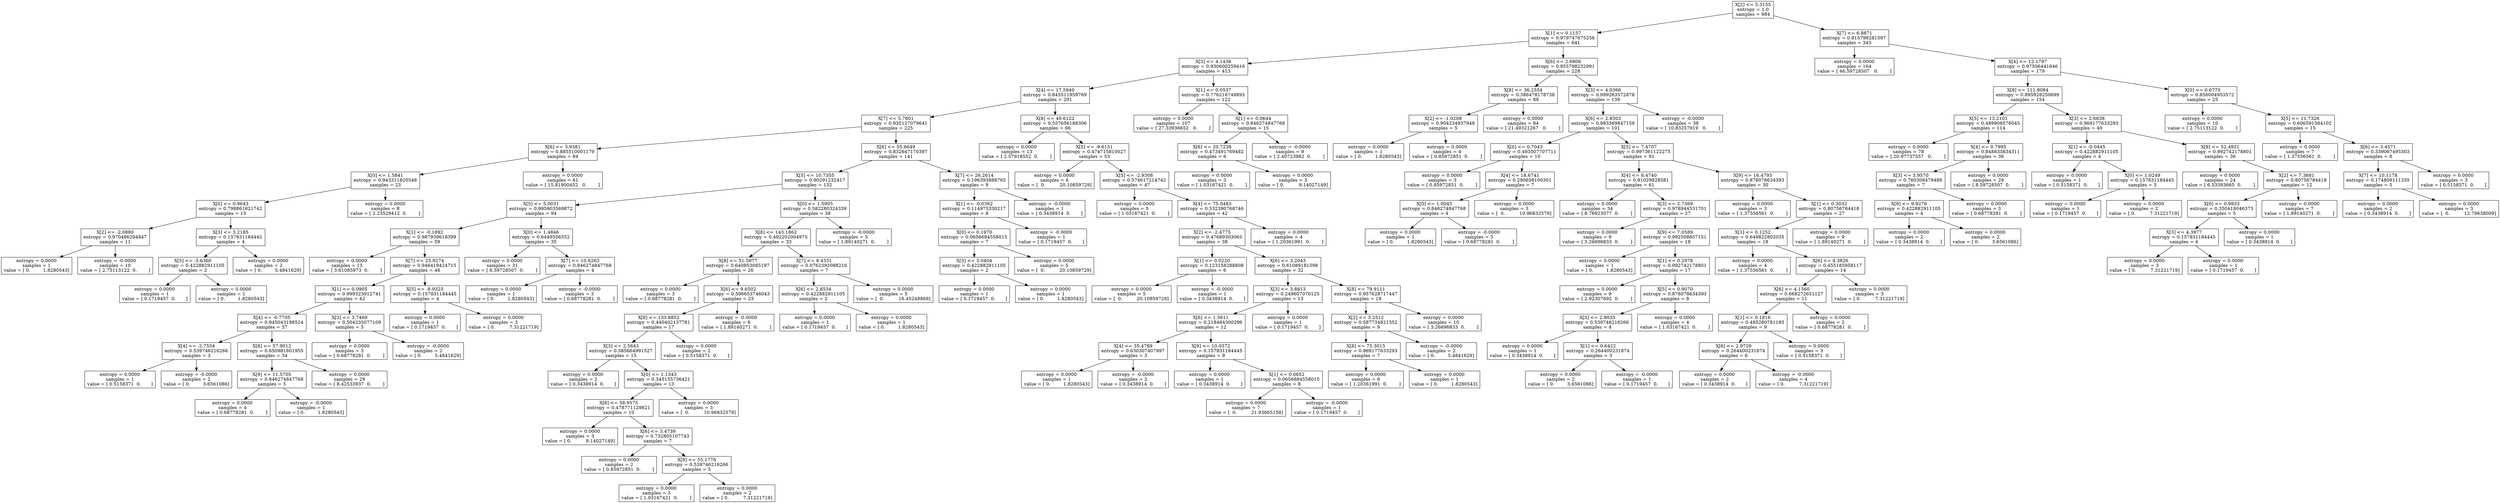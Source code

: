 digraph Tree {
0 [label="X[2] <= 5.3155\nentropy = 1.0\nsamples = 984", shape="box"] ;
1 [label="X[1] <= 0.1157\nentropy = 0.979747675256\nsamples = 641", shape="box"] ;
0 -> 1 ;
2 [label="X[3] <= 4.1436\nentropy = 0.930600259416\nsamples = 413", shape="box"] ;
1 -> 2 ;
3 [label="X[4] <= 17.5940\nentropy = 0.845511959769\nsamples = 291", shape="box"] ;
2 -> 3 ;
4 [label="X[7] <= 5.7801\nentropy = 0.935127079641\nsamples = 225", shape="box"] ;
3 -> 4 ;
5 [label="X[6] <= 3.9381\nentropy = 0.885510001179\nsamples = 84", shape="box"] ;
4 -> 5 ;
6 [label="X[0] <= 1.5841\nentropy = 0.943311820548\nsamples = 23", shape="box"] ;
5 -> 6 ;
7 [label="X[0] <= 0.9643\nentropy = 0.798861621742\nsamples = 15", shape="box"] ;
6 -> 7 ;
8 [label="X[2] <= -2.0880\nentropy = 0.970486294847\nsamples = 11", shape="box"] ;
7 -> 8 ;
9 [label="entropy = 0.0000\nsamples = 1\nvalue = [ 0.         1.8280543]", shape="box"] ;
8 -> 9 ;
10 [label="entropy = -0.0000\nsamples = 10\nvalue = [ 2.75113122  0.        ]", shape="box"] ;
8 -> 10 ;
11 [label="X[3] <= 3.2185\nentropy = 0.157831184445\nsamples = 4", shape="box"] ;
7 -> 11 ;
12 [label="X[5] <= -3.6360\nentropy = 0.422882911105\nsamples = 2", shape="box"] ;
11 -> 12 ;
13 [label="entropy = 0.0000\nsamples = 1\nvalue = [ 0.1719457  0.       ]", shape="box"] ;
12 -> 13 ;
14 [label="entropy = 0.0000\nsamples = 1\nvalue = [ 0.         1.8280543]", shape="box"] ;
12 -> 14 ;
15 [label="entropy = 0.0000\nsamples = 2\nvalue = [ 0.         5.4841629]", shape="box"] ;
11 -> 15 ;
16 [label="entropy = 0.0000\nsamples = 8\nvalue = [ 2.23529412  0.        ]", shape="box"] ;
6 -> 16 ;
17 [label="entropy = 0.0000\nsamples = 61\nvalue = [ 15.81900452   0.        ]", shape="box"] ;
5 -> 17 ;
18 [label="X[6] <= 55.6649\nentropy = 0.832647170397\nsamples = 141", shape="box"] ;
4 -> 18 ;
19 [label="X[5] <= 10.7355\nentropy = 0.90291232417\nsamples = 132", shape="box"] ;
18 -> 19 ;
20 [label="X[5] <= 5.0031\nentropy = 0.995903569872\nsamples = 94", shape="box"] ;
19 -> 20 ;
21 [label="X[1] <= -0.1892\nentropy = 0.987939618399\nsamples = 59", shape="box"] ;
20 -> 21 ;
22 [label="entropy = 0.0000\nsamples = 13\nvalue = [ 3.61085973  0.        ]", shape="box"] ;
21 -> 22 ;
23 [label="X[7] <= 25.9274\nentropy = 0.946419424715\nsamples = 46", shape="box"] ;
21 -> 23 ;
24 [label="X[1] <= 0.0905\nentropy = 0.999323912741\nsamples = 42", shape="box"] ;
23 -> 24 ;
25 [label="X[4] <= -0.7705\nentropy = 0.945043198524\nsamples = 37", shape="box"] ;
24 -> 25 ;
26 [label="X[4] <= -2.7554\nentropy = 0.539746216266\nsamples = 3", shape="box"] ;
25 -> 26 ;
27 [label="entropy = 0.0000\nsamples = 1\nvalue = [ 0.5158371  0.       ]", shape="box"] ;
26 -> 27 ;
28 [label="entropy = -0.0000\nsamples = 2\nvalue = [ 0.         3.6561086]", shape="box"] ;
26 -> 28 ;
29 [label="X[8] <= 57.9012\nentropy = 0.650981801955\nsamples = 34", shape="box"] ;
25 -> 29 ;
30 [label="X[9] <= 11.5705\nentropy = 0.846274847768\nsamples = 5", shape="box"] ;
29 -> 30 ;
31 [label="entropy = 0.0000\nsamples = 4\nvalue = [ 0.68778281  0.        ]", shape="box"] ;
30 -> 31 ;
32 [label="entropy = -0.0000\nsamples = 1\nvalue = [ 0.         1.8280543]", shape="box"] ;
30 -> 32 ;
33 [label="entropy = 0.0000\nsamples = 29\nvalue = [ 8.42533937  0.        ]", shape="box"] ;
29 -> 33 ;
34 [label="X[3] <= 3.7469\nentropy = 0.504235077109\nsamples = 5", shape="box"] ;
24 -> 34 ;
35 [label="entropy = 0.0000\nsamples = 3\nvalue = [ 0.68778281  0.        ]", shape="box"] ;
34 -> 35 ;
36 [label="entropy = -0.0000\nsamples = 2\nvalue = [ 0.         5.4841629]", shape="box"] ;
34 -> 36 ;
37 [label="X[5] <= -8.9325\nentropy = 0.157831184445\nsamples = 4", shape="box"] ;
23 -> 37 ;
38 [label="entropy = 0.0000\nsamples = 1\nvalue = [ 0.1719457  0.       ]", shape="box"] ;
37 -> 38 ;
39 [label="entropy = 0.0000\nsamples = 3\nvalue = [ 0.          7.31221719]", shape="box"] ;
37 -> 39 ;
40 [label="X[0] <= 1.4846\nentropy = 0.6449556552\nsamples = 35", shape="box"] ;
20 -> 40 ;
41 [label="entropy = 0.0000\nsamples = 31\nvalue = [ 8.59728507  0.        ]", shape="box"] ;
40 -> 41 ;
42 [label="X[7] <= 10.6263\nentropy = 0.846274847768\nsamples = 4", shape="box"] ;
40 -> 42 ;
43 [label="entropy = 0.0000\nsamples = 1\nvalue = [ 0.         1.8280543]", shape="box"] ;
42 -> 43 ;
44 [label="entropy = -0.0000\nsamples = 3\nvalue = [ 0.68778281  0.        ]", shape="box"] ;
42 -> 44 ;
45 [label="X[0] <= 1.5905\nentropy = 0.582280324339\nsamples = 38", shape="box"] ;
19 -> 45 ;
46 [label="X[8] <= 143.1862\nentropy = 0.492202004975\nsamples = 33", shape="box"] ;
45 -> 46 ;
47 [label="X[8] <= 51.5977\nentropy = 0.640853085197\nsamples = 26", shape="box"] ;
46 -> 47 ;
48 [label="entropy = 0.0000\nsamples = 3\nvalue = [ 0.68778281  0.        ]", shape="box"] ;
47 -> 48 ;
49 [label="X[6] <= 9.6502\nentropy = 0.596653746043\nsamples = 23", shape="box"] ;
47 -> 49 ;
50 [label="X[8] <= 133.8852\nentropy = 0.440402137781\nsamples = 17", shape="box"] ;
49 -> 50 ;
51 [label="X[3] <= 2.5643\nentropy = 0.385664991527\nsamples = 15", shape="box"] ;
50 -> 51 ;
52 [label="entropy = 0.0000\nsamples = 2\nvalue = [ 0.3438914  0.       ]", shape="box"] ;
51 -> 52 ;
53 [label="X[0] <= 1.1343\nentropy = 0.345155736421\nsamples = 13", shape="box"] ;
51 -> 53 ;
54 [label="X[8] <= 58.9575\nentropy = 0.478771129821\nsamples = 10", shape="box"] ;
53 -> 54 ;
55 [label="entropy = 0.0000\nsamples = 3\nvalue = [ 0.          9.14027149]", shape="box"] ;
54 -> 55 ;
56 [label="X[6] <= 3.4739\nentropy = 0.732805107743\nsamples = 7", shape="box"] ;
54 -> 56 ;
57 [label="entropy = 0.0000\nsamples = 2\nvalue = [ 0.85972851  0.        ]", shape="box"] ;
56 -> 57 ;
58 [label="X[9] <= 55.1776\nentropy = 0.539746216266\nsamples = 5", shape="box"] ;
56 -> 58 ;
59 [label="entropy = 0.0000\nsamples = 3\nvalue = [ 1.03167421  0.        ]", shape="box"] ;
58 -> 59 ;
60 [label="entropy = 0.0000\nsamples = 2\nvalue = [ 0.          7.31221719]", shape="box"] ;
58 -> 60 ;
61 [label="entropy = 0.0000\nsamples = 3\nvalue = [  0.          10.96832579]", shape="box"] ;
53 -> 61 ;
62 [label="entropy = 0.0000\nsamples = 2\nvalue = [ 0.5158371  0.       ]", shape="box"] ;
50 -> 62 ;
63 [label="entropy = -0.0000\nsamples = 6\nvalue = [ 1.89140271  0.        ]", shape="box"] ;
49 -> 63 ;
64 [label="X[7] <= 8.4331\nentropy = 0.0762392088216\nsamples = 7", shape="box"] ;
46 -> 64 ;
65 [label="X[6] <= 2.8534\nentropy = 0.422882911105\nsamples = 2", shape="box"] ;
64 -> 65 ;
66 [label="entropy = 0.0000\nsamples = 1\nvalue = [ 0.1719457  0.       ]", shape="box"] ;
65 -> 66 ;
67 [label="entropy = 0.0000\nsamples = 1\nvalue = [ 0.         1.8280543]", shape="box"] ;
65 -> 67 ;
68 [label="entropy = 0.0000\nsamples = 5\nvalue = [  0.          16.45248869]", shape="box"] ;
64 -> 68 ;
69 [label="entropy = -0.0000\nsamples = 5\nvalue = [ 1.89140271  0.        ]", shape="box"] ;
45 -> 69 ;
70 [label="X[7] <= 26.2614\nentropy = 0.196393888765\nsamples = 9", shape="box"] ;
18 -> 70 ;
71 [label="X[1] <= -0.0362\nentropy = 0.114975330217\nsamples = 8", shape="box"] ;
70 -> 71 ;
72 [label="X[0] <= 0.1970\nentropy = 0.0656684558015\nsamples = 7", shape="box"] ;
71 -> 72 ;
73 [label="X[3] <= 3.0404\nentropy = 0.422882911105\nsamples = 2", shape="box"] ;
72 -> 73 ;
74 [label="entropy = 0.0000\nsamples = 1\nvalue = [ 0.1719457  0.       ]", shape="box"] ;
73 -> 74 ;
75 [label="entropy = 0.0000\nsamples = 1\nvalue = [ 0.         1.8280543]", shape="box"] ;
73 -> 75 ;
76 [label="entropy = 0.0000\nsamples = 5\nvalue = [  0.          20.10859729]", shape="box"] ;
72 -> 76 ;
77 [label="entropy = -0.0000\nsamples = 1\nvalue = [ 0.1719457  0.       ]", shape="box"] ;
71 -> 77 ;
78 [label="entropy = -0.0000\nsamples = 1\nvalue = [ 0.3438914  0.       ]", shape="box"] ;
70 -> 78 ;
79 [label="X[8] <= 49.6122\nentropy = 0.557656188306\nsamples = 66", shape="box"] ;
3 -> 79 ;
80 [label="entropy = 0.0000\nsamples = 13\nvalue = [ 2.57918552  0.        ]", shape="box"] ;
79 -> 80 ;
81 [label="X[5] <= -9.6151\nentropy = 0.474715810027\nsamples = 53", shape="box"] ;
79 -> 81 ;
82 [label="entropy = 0.0000\nsamples = 6\nvalue = [  0.          20.10859729]", shape="box"] ;
81 -> 82 ;
83 [label="X[5] <= -2.9308\nentropy = 0.574617214742\nsamples = 47", shape="box"] ;
81 -> 83 ;
84 [label="entropy = 0.0000\nsamples = 5\nvalue = [ 1.03167421  0.        ]", shape="box"] ;
83 -> 84 ;
85 [label="X[4] <= 75.0483\nentropy = 0.532390768746\nsamples = 42", shape="box"] ;
83 -> 85 ;
86 [label="X[2] <= -2.4775\nentropy = 0.47689303065\nsamples = 38", shape="box"] ;
85 -> 86 ;
87 [label="X[1] <= 0.0220\nentropy = 0.123158288808\nsamples = 6", shape="box"] ;
86 -> 87 ;
88 [label="entropy = 0.0000\nsamples = 5\nvalue = [  0.          20.10859729]", shape="box"] ;
87 -> 88 ;
89 [label="entropy = -0.0000\nsamples = 1\nvalue = [ 0.3438914  0.       ]", shape="box"] ;
87 -> 89 ;
90 [label="X[6] <= 3.2043\nentropy = 0.61089181598\nsamples = 32", shape="box"] ;
86 -> 90 ;
91 [label="X[3] <= 3.8813\nentropy = 0.249607070125\nsamples = 13", shape="box"] ;
90 -> 91 ;
92 [label="X[6] <= 1.5611\nentropy = 0.218464300296\nsamples = 12", shape="box"] ;
91 -> 92 ;
93 [label="X[4] <= 35.4789\nentropy = 0.630307407997\nsamples = 3", shape="box"] ;
92 -> 93 ;
94 [label="entropy = 0.0000\nsamples = 1\nvalue = [ 0.         1.8280543]", shape="box"] ;
93 -> 94 ;
95 [label="entropy = -0.0000\nsamples = 2\nvalue = [ 0.3438914  0.       ]", shape="box"] ;
93 -> 95 ;
96 [label="X[9] <= 10.0372\nentropy = 0.157831184445\nsamples = 9", shape="box"] ;
92 -> 96 ;
97 [label="entropy = 0.0000\nsamples = 1\nvalue = [ 0.3438914  0.       ]", shape="box"] ;
96 -> 97 ;
98 [label="X[1] <= 0.0652\nentropy = 0.0656684558015\nsamples = 8", shape="box"] ;
96 -> 98 ;
99 [label="entropy = 0.0000\nsamples = 7\nvalue = [  0.          21.93665158]", shape="box"] ;
98 -> 99 ;
100 [label="entropy = -0.0000\nsamples = 1\nvalue = [ 0.1719457  0.       ]", shape="box"] ;
98 -> 100 ;
101 [label="entropy = 0.0000\nsamples = 1\nvalue = [ 0.1719457  0.       ]", shape="box"] ;
91 -> 101 ;
102 [label="X[8] <= 79.9111\nentropy = 0.957628717447\nsamples = 19", shape="box"] ;
90 -> 102 ;
103 [label="X[2] <= 3.2512\nentropy = 0.587734821352\nsamples = 9", shape="box"] ;
102 -> 103 ;
104 [label="X[8] <= 75.3015\nentropy = 0.969177633293\nsamples = 7", shape="box"] ;
103 -> 104 ;
105 [label="entropy = 0.0000\nsamples = 6\nvalue = [ 1.20361991  0.        ]", shape="box"] ;
104 -> 105 ;
106 [label="entropy = 0.0000\nsamples = 1\nvalue = [ 0.         1.8280543]", shape="box"] ;
104 -> 106 ;
107 [label="entropy = -0.0000\nsamples = 2\nvalue = [ 0.         5.4841629]", shape="box"] ;
103 -> 107 ;
108 [label="entropy = 0.0000\nsamples = 10\nvalue = [ 3.26696833  0.        ]", shape="box"] ;
102 -> 108 ;
109 [label="entropy = 0.0000\nsamples = 4\nvalue = [ 1.20361991  0.        ]", shape="box"] ;
85 -> 109 ;
110 [label="X[1] <= 0.0537\nentropy = 0.776216749895\nsamples = 122", shape="box"] ;
2 -> 110 ;
111 [label="entropy = 0.0000\nsamples = 107\nvalue = [ 27.33936652   0.        ]", shape="box"] ;
110 -> 111 ;
112 [label="X[1] <= 0.0644\nentropy = 0.846274847768\nsamples = 15", shape="box"] ;
110 -> 112 ;
113 [label="X[6] <= 20.7238\nentropy = 0.473491769482\nsamples = 6", shape="box"] ;
112 -> 113 ;
114 [label="entropy = 0.0000\nsamples = 3\nvalue = [ 1.03167421  0.        ]", shape="box"] ;
113 -> 114 ;
115 [label="entropy = 0.0000\nsamples = 3\nvalue = [ 0.          9.14027149]", shape="box"] ;
113 -> 115 ;
116 [label="entropy = -0.0000\nsamples = 9\nvalue = [ 2.40723982  0.        ]", shape="box"] ;
112 -> 116 ;
117 [label="X[6] <= 2.6806\nentropy = 0.955798232991\nsamples = 228", shape="box"] ;
1 -> 117 ;
118 [label="X[8] <= 36.2554\nentropy = 0.386478178738\nsamples = 89", shape="box"] ;
117 -> 118 ;
119 [label="X[2] <= -1.0208\nentropy = 0.904234937948\nsamples = 5", shape="box"] ;
118 -> 119 ;
120 [label="entropy = 0.0000\nsamples = 1\nvalue = [ 0.         1.8280543]", shape="box"] ;
119 -> 120 ;
121 [label="entropy = 0.0000\nsamples = 4\nvalue = [ 0.85972851  0.        ]", shape="box"] ;
119 -> 121 ;
122 [label="entropy = 0.0000\nsamples = 84\nvalue = [ 21.49321267   0.        ]", shape="box"] ;
118 -> 122 ;
123 [label="X[3] <= 4.0366\nentropy = 0.999263572878\nsamples = 139", shape="box"] ;
117 -> 123 ;
124 [label="X[6] <= 2.8503\nentropy = 0.983369847159\nsamples = 101", shape="box"] ;
123 -> 124 ;
125 [label="X[0] <= 0.7043\nentropy = 0.493507707711\nsamples = 10", shape="box"] ;
124 -> 125 ;
126 [label="entropy = 0.0000\nsamples = 3\nvalue = [ 0.85972851  0.        ]", shape="box"] ;
125 -> 126 ;
127 [label="X[4] <= 18.6741\nentropy = 0.290658100301\nsamples = 7", shape="box"] ;
125 -> 127 ;
128 [label="X[0] <= 1.0045\nentropy = 0.846274847768\nsamples = 4", shape="box"] ;
127 -> 128 ;
129 [label="entropy = 0.0000\nsamples = 1\nvalue = [ 0.         1.8280543]", shape="box"] ;
128 -> 129 ;
130 [label="entropy = -0.0000\nsamples = 3\nvalue = [ 0.68778281  0.        ]", shape="box"] ;
128 -> 130 ;
131 [label="entropy = 0.0000\nsamples = 3\nvalue = [  0.          10.96832579]", shape="box"] ;
127 -> 131 ;
132 [label="X[5] <= 7.4707\nentropy = 0.997361122275\nsamples = 91", shape="box"] ;
124 -> 132 ;
133 [label="X[4] <= 8.4740\nentropy = 0.81029828581\nsamples = 61", shape="box"] ;
132 -> 133 ;
134 [label="entropy = 0.0000\nsamples = 34\nvalue = [ 8.76923077  0.        ]", shape="box"] ;
133 -> 134 ;
135 [label="X[3] <= 2.7569\nentropy = 0.978944531701\nsamples = 27", shape="box"] ;
133 -> 135 ;
136 [label="entropy = 0.0000\nsamples = 9\nvalue = [ 3.26696833  0.        ]", shape="box"] ;
135 -> 136 ;
137 [label="X[9] <= 7.0589\nentropy = 0.992508857151\nsamples = 18", shape="box"] ;
135 -> 137 ;
138 [label="entropy = 0.0000\nsamples = 1\nvalue = [ 0.         1.8280543]", shape="box"] ;
137 -> 138 ;
139 [label="X[1] <= 0.2978\nentropy = 0.992742178801\nsamples = 17", shape="box"] ;
137 -> 139 ;
140 [label="entropy = 0.0000\nsamples = 9\nvalue = [ 2.92307692  0.        ]", shape="box"] ;
139 -> 140 ;
141 [label="X[5] <= 0.9070\nentropy = 0.878078634393\nsamples = 8", shape="box"] ;
139 -> 141 ;
142 [label="X[3] <= 2.9035\nentropy = 0.539746216266\nsamples = 4", shape="box"] ;
141 -> 142 ;
143 [label="entropy = 0.0000\nsamples = 1\nvalue = [ 0.3438914  0.       ]", shape="box"] ;
142 -> 143 ;
144 [label="X[1] <= 0.6422\nentropy = 0.264400231874\nsamples = 3", shape="box"] ;
142 -> 144 ;
145 [label="entropy = 0.0000\nsamples = 2\nvalue = [ 0.         3.6561086]", shape="box"] ;
144 -> 145 ;
146 [label="entropy = -0.0000\nsamples = 1\nvalue = [ 0.1719457  0.       ]", shape="box"] ;
144 -> 146 ;
147 [label="entropy = 0.0000\nsamples = 4\nvalue = [ 1.03167421  0.        ]", shape="box"] ;
141 -> 147 ;
148 [label="X[9] <= 16.4793\nentropy = 0.878078634393\nsamples = 30", shape="box"] ;
132 -> 148 ;
149 [label="entropy = 0.0000\nsamples = 3\nvalue = [ 1.37556561  0.        ]", shape="box"] ;
148 -> 149 ;
150 [label="X[1] <= 0.3032\nentropy = 0.80756784418\nsamples = 27", shape="box"] ;
148 -> 150 ;
151 [label="X[1] <= 0.1252\nentropy = 0.649822802035\nsamples = 18", shape="box"] ;
150 -> 151 ;
152 [label="entropy = 0.0000\nsamples = 4\nvalue = [ 1.37556561  0.        ]", shape="box"] ;
151 -> 152 ;
153 [label="X[6] <= 4.3826\nentropy = 0.455185958117\nsamples = 14", shape="box"] ;
151 -> 153 ;
154 [label="X[6] <= 4.1560\nentropy = 0.668272651127\nsamples = 11", shape="box"] ;
153 -> 154 ;
155 [label="X[1] <= 0.1816\nentropy = 0.485280781185\nsamples = 9", shape="box"] ;
154 -> 155 ;
156 [label="X[6] <= 2.9729\nentropy = 0.264400231874\nsamples = 6", shape="box"] ;
155 -> 156 ;
157 [label="entropy = 0.0000\nsamples = 2\nvalue = [ 0.3438914  0.       ]", shape="box"] ;
156 -> 157 ;
158 [label="entropy = -0.0000\nsamples = 4\nvalue = [ 0.          7.31221719]", shape="box"] ;
156 -> 158 ;
159 [label="entropy = 0.0000\nsamples = 3\nvalue = [ 0.5158371  0.       ]", shape="box"] ;
155 -> 159 ;
160 [label="entropy = 0.0000\nsamples = 2\nvalue = [ 0.68778281  0.        ]", shape="box"] ;
154 -> 160 ;
161 [label="entropy = 0.0000\nsamples = 3\nvalue = [ 0.          7.31221719]", shape="box"] ;
153 -> 161 ;
162 [label="entropy = 0.0000\nsamples = 9\nvalue = [ 1.89140271  0.        ]", shape="box"] ;
150 -> 162 ;
163 [label="entropy = -0.0000\nsamples = 38\nvalue = [ 10.83257919   0.        ]", shape="box"] ;
123 -> 163 ;
164 [label="X[7] <= 6.8871\nentropy = 0.815798281597\nsamples = 343", shape="box"] ;
0 -> 164 ;
165 [label="entropy = 0.0000\nsamples = 164\nvalue = [ 46.59728507   0.        ]", shape="box"] ;
164 -> 165 ;
166 [label="X[4] <= 12.1797\nentropy = 0.97506441646\nsamples = 179", shape="box"] ;
164 -> 166 ;
167 [label="X[8] <= 111.8084\nentropy = 0.895928250699\nsamples = 154", shape="box"] ;
166 -> 167 ;
168 [label="X[5] <= 13.2101\nentropy = 0.489908576045\nsamples = 114", shape="box"] ;
167 -> 168 ;
169 [label="entropy = 0.0000\nsamples = 78\nvalue = [ 20.97737557   0.        ]", shape="box"] ;
168 -> 169 ;
170 [label="X[4] <= 0.7995\nentropy = 0.848833834311\nsamples = 36", shape="box"] ;
168 -> 170 ;
171 [label="X[3] <= 3.9570\nentropy = 0.760308479489\nsamples = 7", shape="box"] ;
170 -> 171 ;
172 [label="X[9] <= 9.9276\nentropy = 0.422882911105\nsamples = 4", shape="box"] ;
171 -> 172 ;
173 [label="entropy = 0.0000\nsamples = 2\nvalue = [ 0.3438914  0.       ]", shape="box"] ;
172 -> 173 ;
174 [label="entropy = 0.0000\nsamples = 2\nvalue = [ 0.         3.6561086]", shape="box"] ;
172 -> 174 ;
175 [label="entropy = 0.0000\nsamples = 3\nvalue = [ 0.68778281  0.        ]", shape="box"] ;
171 -> 175 ;
176 [label="entropy = 0.0000\nsamples = 29\nvalue = [ 8.59728507  0.        ]", shape="box"] ;
170 -> 176 ;
177 [label="X[3] <= 2.6638\nentropy = 0.969177633293\nsamples = 40", shape="box"] ;
167 -> 177 ;
178 [label="X[1] <= -0.0445\nentropy = 0.422882911105\nsamples = 4", shape="box"] ;
177 -> 178 ;
179 [label="entropy = 0.0000\nsamples = 1\nvalue = [ 0.5158371  0.       ]", shape="box"] ;
178 -> 179 ;
180 [label="X[0] <= 1.0249\nentropy = 0.157831184445\nsamples = 3", shape="box"] ;
178 -> 180 ;
181 [label="entropy = 0.0000\nsamples = 1\nvalue = [ 0.1719457  0.       ]", shape="box"] ;
180 -> 181 ;
182 [label="entropy = 0.0000\nsamples = 2\nvalue = [ 0.          7.31221719]", shape="box"] ;
180 -> 182 ;
183 [label="X[9] <= 52.4921\nentropy = 0.992742178801\nsamples = 36", shape="box"] ;
177 -> 183 ;
184 [label="entropy = 0.0000\nsamples = 24\nvalue = [ 6.53393665  0.        ]", shape="box"] ;
183 -> 184 ;
185 [label="X[2] <= 7.3681\nentropy = 0.80756784418\nsamples = 12", shape="box"] ;
183 -> 185 ;
186 [label="X[0] <= 0.9833\nentropy = 0.350418046373\nsamples = 5", shape="box"] ;
185 -> 186 ;
187 [label="X[3] <= 4.3977\nentropy = 0.157831184445\nsamples = 4", shape="box"] ;
186 -> 187 ;
188 [label="entropy = 0.0000\nsamples = 3\nvalue = [ 0.          7.31221719]", shape="box"] ;
187 -> 188 ;
189 [label="entropy = 0.0000\nsamples = 1\nvalue = [ 0.1719457  0.       ]", shape="box"] ;
187 -> 189 ;
190 [label="entropy = 0.0000\nsamples = 1\nvalue = [ 0.3438914  0.       ]", shape="box"] ;
186 -> 190 ;
191 [label="entropy = 0.0000\nsamples = 7\nvalue = [ 1.89140271  0.        ]", shape="box"] ;
185 -> 191 ;
192 [label="X[0] <= 0.6770\nentropy = 0.856004953572\nsamples = 25", shape="box"] ;
166 -> 192 ;
193 [label="entropy = 0.0000\nsamples = 10\nvalue = [ 2.75113122  0.        ]", shape="box"] ;
192 -> 193 ;
194 [label="X[5] <= 11.7326\nentropy = 0.606591564102\nsamples = 15", shape="box"] ;
192 -> 194 ;
195 [label="entropy = 0.0000\nsamples = 7\nvalue = [ 1.37556561  0.        ]", shape="box"] ;
194 -> 195 ;
196 [label="X[6] <= 3.4571\nentropy = 0.339067495303\nsamples = 8", shape="box"] ;
194 -> 196 ;
197 [label="X[7] <= 10.1178\nentropy = 0.174809111335\nsamples = 5", shape="box"] ;
196 -> 197 ;
198 [label="entropy = 0.0000\nsamples = 2\nvalue = [ 0.3438914  0.       ]", shape="box"] ;
197 -> 198 ;
199 [label="entropy = 0.0000\nsamples = 3\nvalue = [  0.          12.79638009]", shape="box"] ;
197 -> 199 ;
200 [label="entropy = 0.0000\nsamples = 3\nvalue = [ 0.5158371  0.       ]", shape="box"] ;
196 -> 200 ;
}